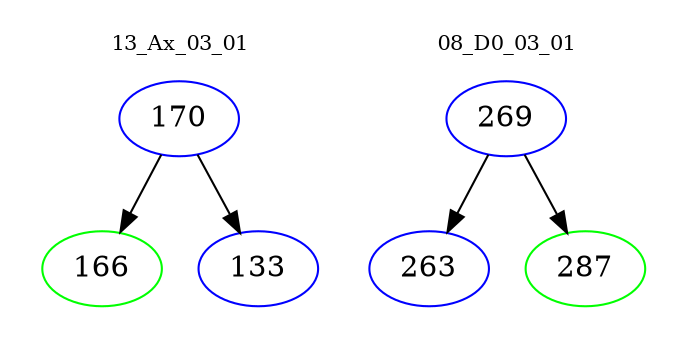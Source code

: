 digraph{
subgraph cluster_0 {
color = white
label = "13_Ax_03_01";
fontsize=10;
T0_170 [label="170", color="blue"]
T0_170 -> T0_166 [color="black"]
T0_166 [label="166", color="green"]
T0_170 -> T0_133 [color="black"]
T0_133 [label="133", color="blue"]
}
subgraph cluster_1 {
color = white
label = "08_D0_03_01";
fontsize=10;
T1_269 [label="269", color="blue"]
T1_269 -> T1_263 [color="black"]
T1_263 [label="263", color="blue"]
T1_269 -> T1_287 [color="black"]
T1_287 [label="287", color="green"]
}
}
